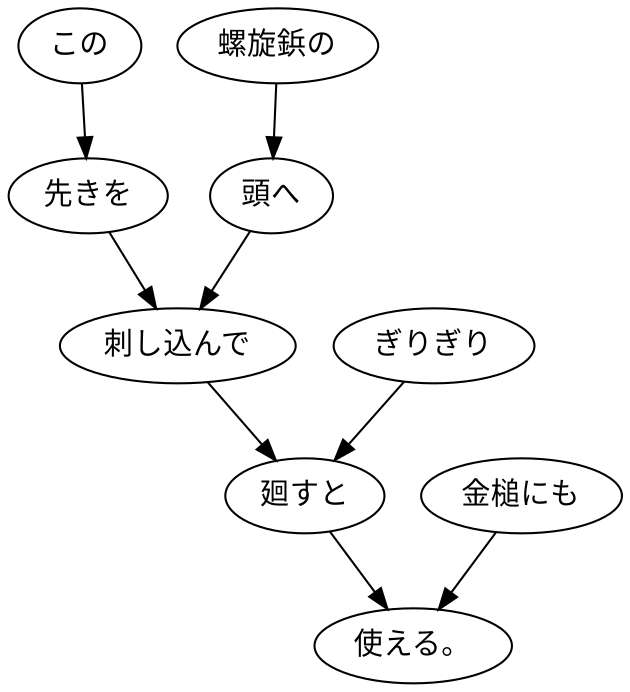 digraph graph3490 {
	node0 [label="この"];
	node1 [label="先きを"];
	node2 [label="螺旋鋲の"];
	node3 [label="頭へ"];
	node4 [label="刺し込んで"];
	node5 [label="ぎりぎり"];
	node6 [label="廻すと"];
	node7 [label="金槌にも"];
	node8 [label="使える。"];
	node0 -> node1;
	node1 -> node4;
	node2 -> node3;
	node3 -> node4;
	node4 -> node6;
	node5 -> node6;
	node6 -> node8;
	node7 -> node8;
}
